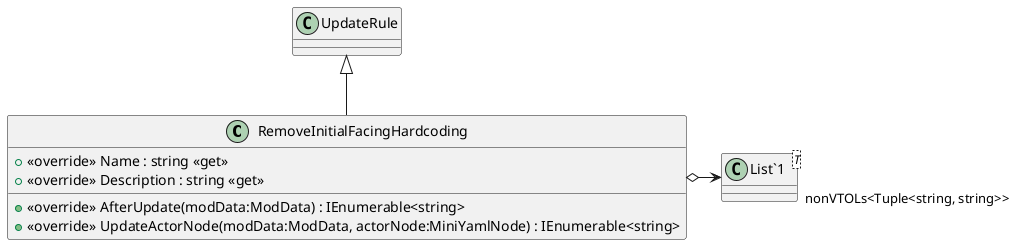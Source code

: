 @startuml
class RemoveInitialFacingHardcoding {
    + <<override>> Name : string <<get>>
    + <<override>> Description : string <<get>>
    + <<override>> AfterUpdate(modData:ModData) : IEnumerable<string>
    + <<override>> UpdateActorNode(modData:ModData, actorNode:MiniYamlNode) : IEnumerable<string>
}
class "List`1"<T> {
}
UpdateRule <|-- RemoveInitialFacingHardcoding
RemoveInitialFacingHardcoding o-> "nonVTOLs<Tuple<string, string>>" "List`1"
@enduml
